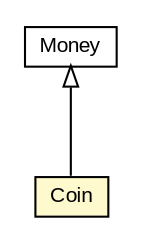 #!/usr/local/bin/dot
#
# Class diagram 
# Generated by UMLGraph version R5_6 (http://www.umlgraph.org/)
#

digraph G {
	edge [fontname="arial",fontsize=10,labelfontname="arial",labelfontsize=10];
	node [fontname="arial",fontsize=10,shape=plaintext];
	nodesep=0.25;
	ranksep=0.5;
	// java_oo.changemachine.Money
	c1502 [label=<<table title="java_oo.changemachine.Money" border="0" cellborder="1" cellspacing="0" cellpadding="2" port="p" href="./Money.html">
		<tr><td><table border="0" cellspacing="0" cellpadding="1">
<tr><td align="center" balign="center"> Money </td></tr>
		</table></td></tr>
		</table>>, URL="./Money.html", fontname="arial", fontcolor="black", fontsize=10.0];
	// java_oo.changemachine.Coin
	c1504 [label=<<table title="java_oo.changemachine.Coin" border="0" cellborder="1" cellspacing="0" cellpadding="2" port="p" bgcolor="lemonChiffon" href="./Coin.html">
		<tr><td><table border="0" cellspacing="0" cellpadding="1">
<tr><td align="center" balign="center"> Coin </td></tr>
		</table></td></tr>
		</table>>, URL="./Coin.html", fontname="arial", fontcolor="black", fontsize=10.0];
	//java_oo.changemachine.Coin extends java_oo.changemachine.Money
	c1502:p -> c1504:p [dir=back,arrowtail=empty];
}

